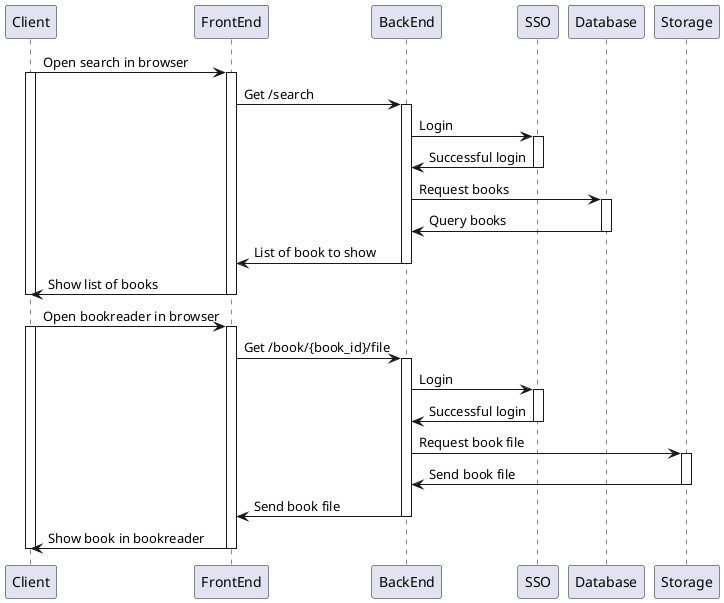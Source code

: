 @startuml dynamic

participant Client
participant FrontEnd
participant BackEnd
participant SSO
participant Database

Client -> FrontEnd : Open search in browser
activate Client
activate FrontEnd
FrontEnd -> BackEnd : Get /search
activate BackEnd
BackEnd -> SSO : Login
activate SSO
SSO -> BackEnd : Successful login
deactivate SSO
BackEnd -> Database : Request books
activate Database
Database -> BackEnd : Query books
deactivate Database
BackEnd -> FrontEnd : List of book to show
deactivate BackEnd
FrontEnd -> Client : Show list of books
deactivate FrontEnd
deactivate Client

Client -> FrontEnd : Open bookreader in browser
activate Client
activate FrontEnd
FrontEnd -> BackEnd : Get /book/{book_id}/file
activate BackEnd
BackEnd -> SSO : Login
activate SSO
SSO -> BackEnd : Successful login
deactivate SSO
BackEnd -> Storage : Request book file
activate Storage
Storage -> BackEnd : Send book file
deactivate Storage
BackEnd -> FrontEnd : Send book file
deactivate BackEnd
FrontEnd -> Client : Show book in bookreader
deactivate FrontEnd
deactivate Client

@enduml